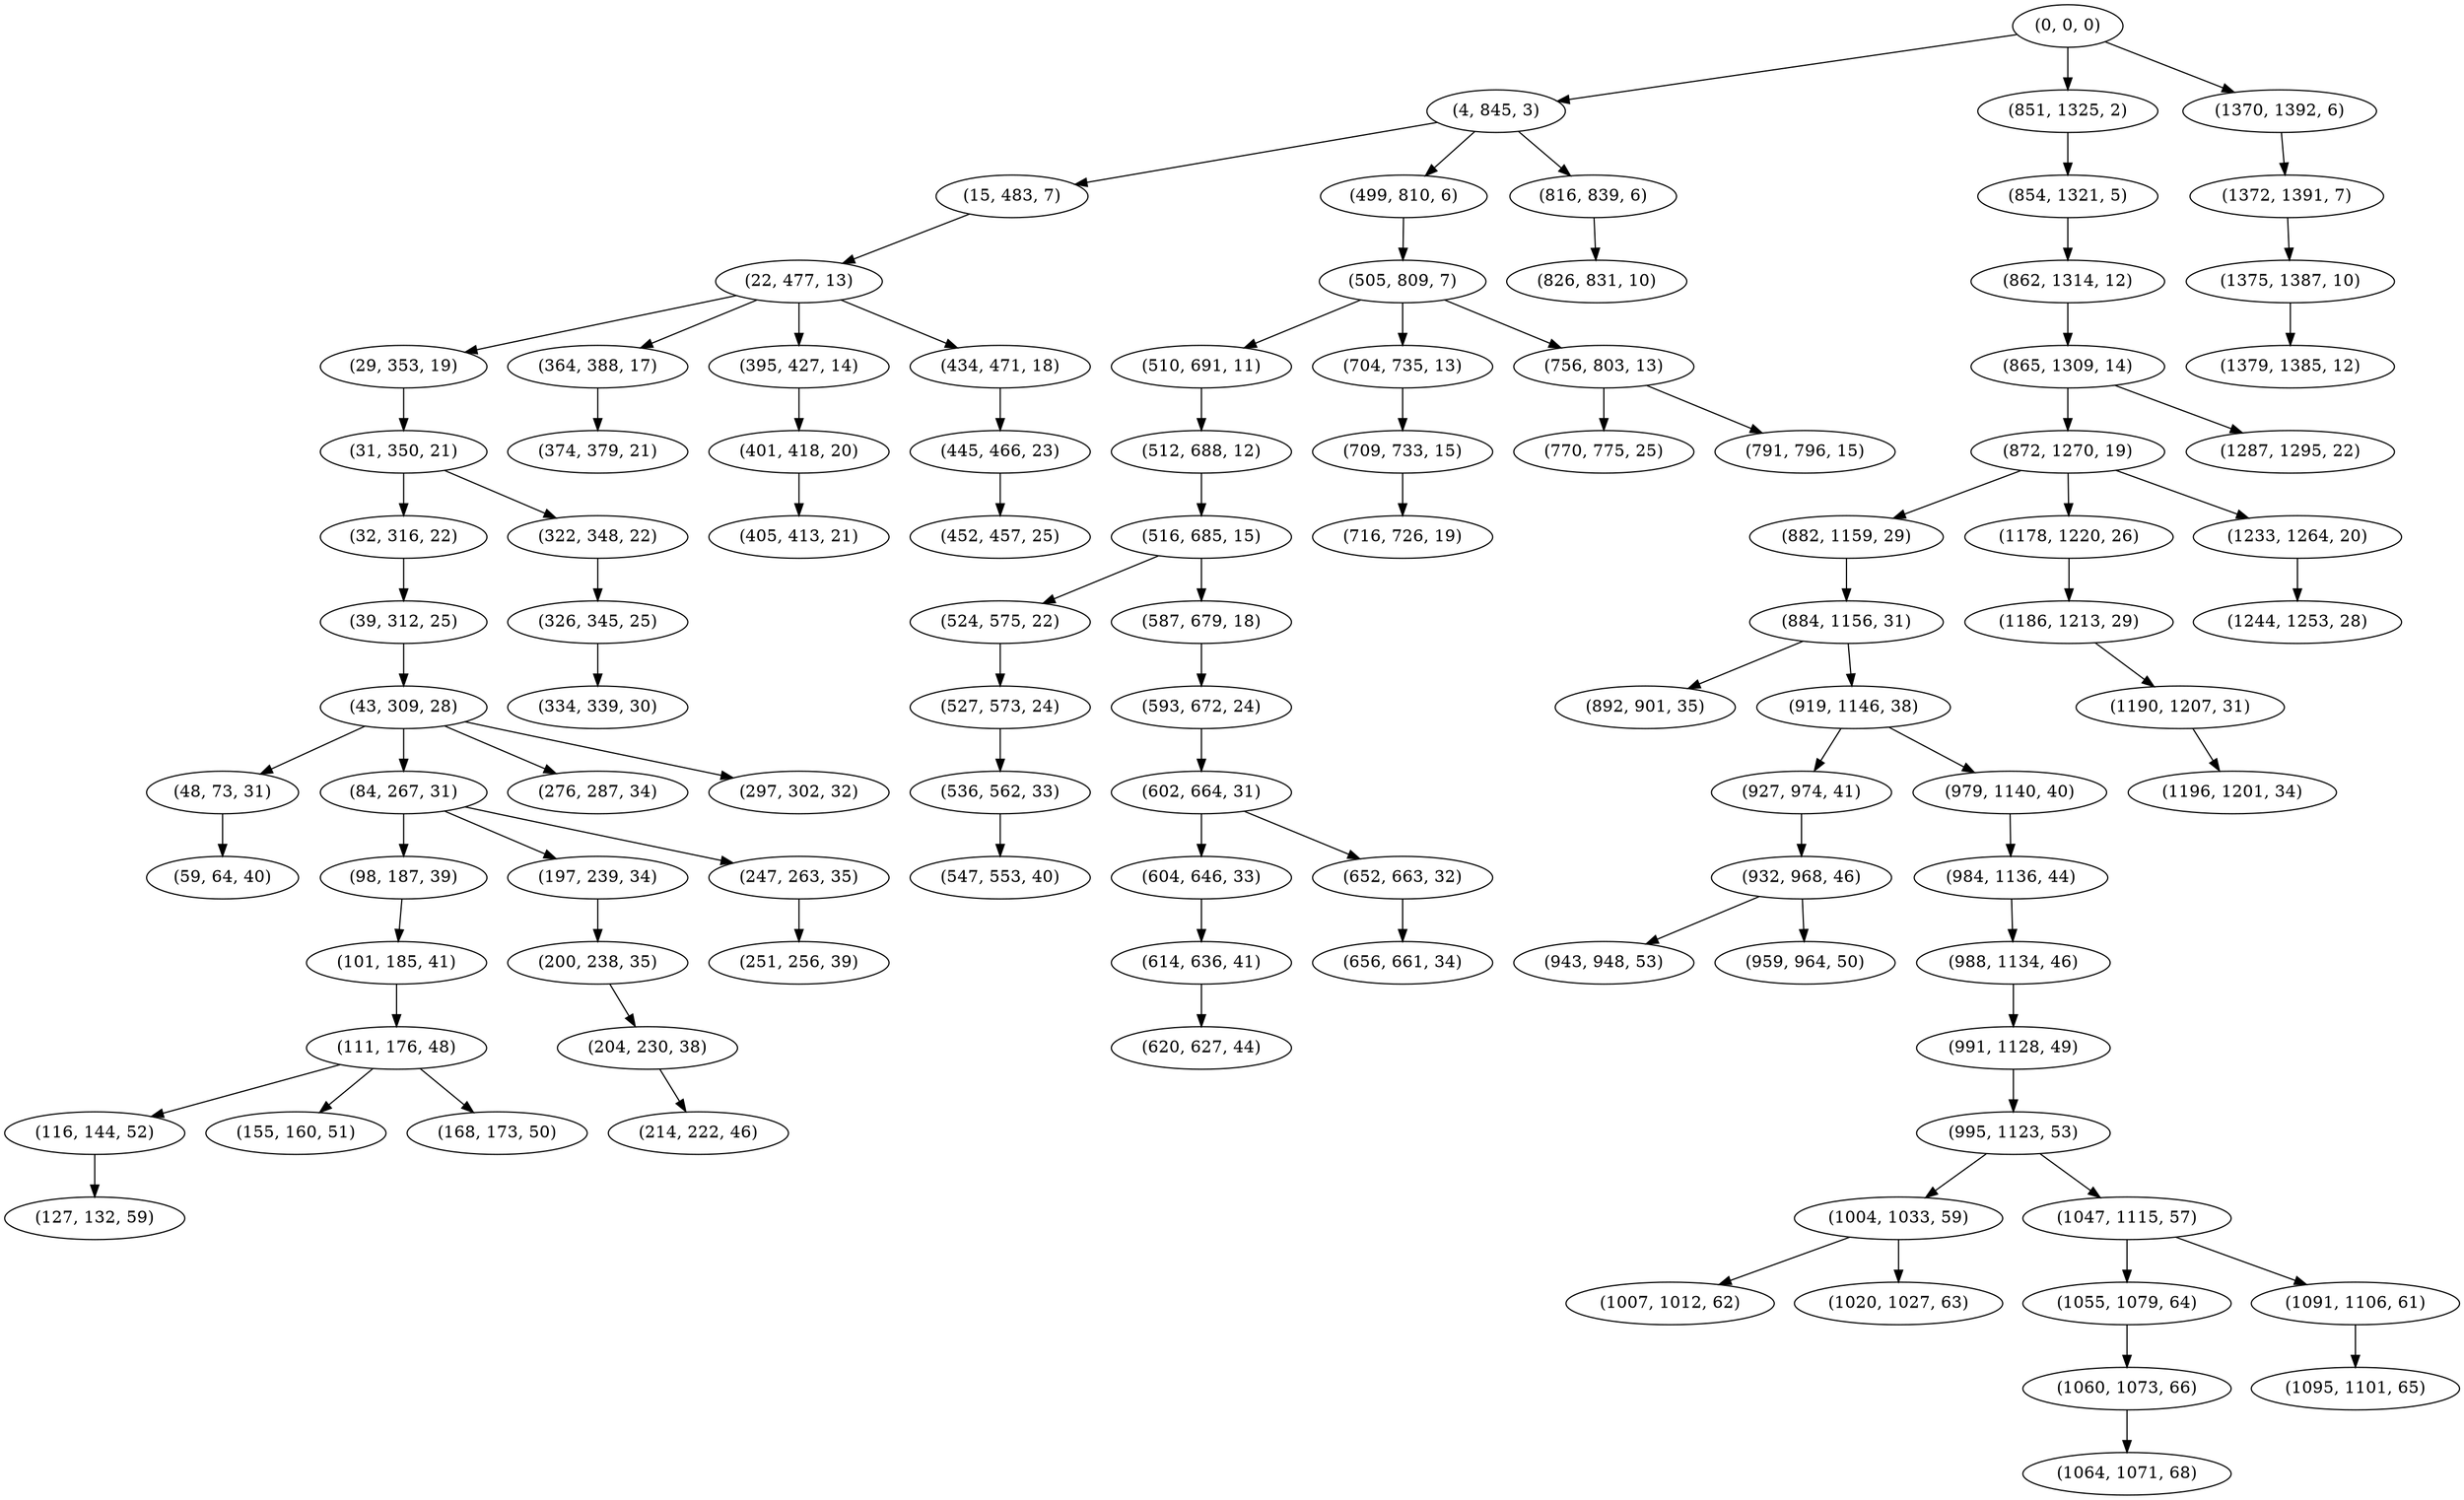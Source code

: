 digraph tree {
    "(0, 0, 0)";
    "(4, 845, 3)";
    "(15, 483, 7)";
    "(22, 477, 13)";
    "(29, 353, 19)";
    "(31, 350, 21)";
    "(32, 316, 22)";
    "(39, 312, 25)";
    "(43, 309, 28)";
    "(48, 73, 31)";
    "(59, 64, 40)";
    "(84, 267, 31)";
    "(98, 187, 39)";
    "(101, 185, 41)";
    "(111, 176, 48)";
    "(116, 144, 52)";
    "(127, 132, 59)";
    "(155, 160, 51)";
    "(168, 173, 50)";
    "(197, 239, 34)";
    "(200, 238, 35)";
    "(204, 230, 38)";
    "(214, 222, 46)";
    "(247, 263, 35)";
    "(251, 256, 39)";
    "(276, 287, 34)";
    "(297, 302, 32)";
    "(322, 348, 22)";
    "(326, 345, 25)";
    "(334, 339, 30)";
    "(364, 388, 17)";
    "(374, 379, 21)";
    "(395, 427, 14)";
    "(401, 418, 20)";
    "(405, 413, 21)";
    "(434, 471, 18)";
    "(445, 466, 23)";
    "(452, 457, 25)";
    "(499, 810, 6)";
    "(505, 809, 7)";
    "(510, 691, 11)";
    "(512, 688, 12)";
    "(516, 685, 15)";
    "(524, 575, 22)";
    "(527, 573, 24)";
    "(536, 562, 33)";
    "(547, 553, 40)";
    "(587, 679, 18)";
    "(593, 672, 24)";
    "(602, 664, 31)";
    "(604, 646, 33)";
    "(614, 636, 41)";
    "(620, 627, 44)";
    "(652, 663, 32)";
    "(656, 661, 34)";
    "(704, 735, 13)";
    "(709, 733, 15)";
    "(716, 726, 19)";
    "(756, 803, 13)";
    "(770, 775, 25)";
    "(791, 796, 15)";
    "(816, 839, 6)";
    "(826, 831, 10)";
    "(851, 1325, 2)";
    "(854, 1321, 5)";
    "(862, 1314, 12)";
    "(865, 1309, 14)";
    "(872, 1270, 19)";
    "(882, 1159, 29)";
    "(884, 1156, 31)";
    "(892, 901, 35)";
    "(919, 1146, 38)";
    "(927, 974, 41)";
    "(932, 968, 46)";
    "(943, 948, 53)";
    "(959, 964, 50)";
    "(979, 1140, 40)";
    "(984, 1136, 44)";
    "(988, 1134, 46)";
    "(991, 1128, 49)";
    "(995, 1123, 53)";
    "(1004, 1033, 59)";
    "(1007, 1012, 62)";
    "(1020, 1027, 63)";
    "(1047, 1115, 57)";
    "(1055, 1079, 64)";
    "(1060, 1073, 66)";
    "(1064, 1071, 68)";
    "(1091, 1106, 61)";
    "(1095, 1101, 65)";
    "(1178, 1220, 26)";
    "(1186, 1213, 29)";
    "(1190, 1207, 31)";
    "(1196, 1201, 34)";
    "(1233, 1264, 20)";
    "(1244, 1253, 28)";
    "(1287, 1295, 22)";
    "(1370, 1392, 6)";
    "(1372, 1391, 7)";
    "(1375, 1387, 10)";
    "(1379, 1385, 12)";
    "(0, 0, 0)" -> "(4, 845, 3)";
    "(0, 0, 0)" -> "(851, 1325, 2)";
    "(0, 0, 0)" -> "(1370, 1392, 6)";
    "(4, 845, 3)" -> "(15, 483, 7)";
    "(4, 845, 3)" -> "(499, 810, 6)";
    "(4, 845, 3)" -> "(816, 839, 6)";
    "(15, 483, 7)" -> "(22, 477, 13)";
    "(22, 477, 13)" -> "(29, 353, 19)";
    "(22, 477, 13)" -> "(364, 388, 17)";
    "(22, 477, 13)" -> "(395, 427, 14)";
    "(22, 477, 13)" -> "(434, 471, 18)";
    "(29, 353, 19)" -> "(31, 350, 21)";
    "(31, 350, 21)" -> "(32, 316, 22)";
    "(31, 350, 21)" -> "(322, 348, 22)";
    "(32, 316, 22)" -> "(39, 312, 25)";
    "(39, 312, 25)" -> "(43, 309, 28)";
    "(43, 309, 28)" -> "(48, 73, 31)";
    "(43, 309, 28)" -> "(84, 267, 31)";
    "(43, 309, 28)" -> "(276, 287, 34)";
    "(43, 309, 28)" -> "(297, 302, 32)";
    "(48, 73, 31)" -> "(59, 64, 40)";
    "(84, 267, 31)" -> "(98, 187, 39)";
    "(84, 267, 31)" -> "(197, 239, 34)";
    "(84, 267, 31)" -> "(247, 263, 35)";
    "(98, 187, 39)" -> "(101, 185, 41)";
    "(101, 185, 41)" -> "(111, 176, 48)";
    "(111, 176, 48)" -> "(116, 144, 52)";
    "(111, 176, 48)" -> "(155, 160, 51)";
    "(111, 176, 48)" -> "(168, 173, 50)";
    "(116, 144, 52)" -> "(127, 132, 59)";
    "(197, 239, 34)" -> "(200, 238, 35)";
    "(200, 238, 35)" -> "(204, 230, 38)";
    "(204, 230, 38)" -> "(214, 222, 46)";
    "(247, 263, 35)" -> "(251, 256, 39)";
    "(322, 348, 22)" -> "(326, 345, 25)";
    "(326, 345, 25)" -> "(334, 339, 30)";
    "(364, 388, 17)" -> "(374, 379, 21)";
    "(395, 427, 14)" -> "(401, 418, 20)";
    "(401, 418, 20)" -> "(405, 413, 21)";
    "(434, 471, 18)" -> "(445, 466, 23)";
    "(445, 466, 23)" -> "(452, 457, 25)";
    "(499, 810, 6)" -> "(505, 809, 7)";
    "(505, 809, 7)" -> "(510, 691, 11)";
    "(505, 809, 7)" -> "(704, 735, 13)";
    "(505, 809, 7)" -> "(756, 803, 13)";
    "(510, 691, 11)" -> "(512, 688, 12)";
    "(512, 688, 12)" -> "(516, 685, 15)";
    "(516, 685, 15)" -> "(524, 575, 22)";
    "(516, 685, 15)" -> "(587, 679, 18)";
    "(524, 575, 22)" -> "(527, 573, 24)";
    "(527, 573, 24)" -> "(536, 562, 33)";
    "(536, 562, 33)" -> "(547, 553, 40)";
    "(587, 679, 18)" -> "(593, 672, 24)";
    "(593, 672, 24)" -> "(602, 664, 31)";
    "(602, 664, 31)" -> "(604, 646, 33)";
    "(602, 664, 31)" -> "(652, 663, 32)";
    "(604, 646, 33)" -> "(614, 636, 41)";
    "(614, 636, 41)" -> "(620, 627, 44)";
    "(652, 663, 32)" -> "(656, 661, 34)";
    "(704, 735, 13)" -> "(709, 733, 15)";
    "(709, 733, 15)" -> "(716, 726, 19)";
    "(756, 803, 13)" -> "(770, 775, 25)";
    "(756, 803, 13)" -> "(791, 796, 15)";
    "(816, 839, 6)" -> "(826, 831, 10)";
    "(851, 1325, 2)" -> "(854, 1321, 5)";
    "(854, 1321, 5)" -> "(862, 1314, 12)";
    "(862, 1314, 12)" -> "(865, 1309, 14)";
    "(865, 1309, 14)" -> "(872, 1270, 19)";
    "(865, 1309, 14)" -> "(1287, 1295, 22)";
    "(872, 1270, 19)" -> "(882, 1159, 29)";
    "(872, 1270, 19)" -> "(1178, 1220, 26)";
    "(872, 1270, 19)" -> "(1233, 1264, 20)";
    "(882, 1159, 29)" -> "(884, 1156, 31)";
    "(884, 1156, 31)" -> "(892, 901, 35)";
    "(884, 1156, 31)" -> "(919, 1146, 38)";
    "(919, 1146, 38)" -> "(927, 974, 41)";
    "(919, 1146, 38)" -> "(979, 1140, 40)";
    "(927, 974, 41)" -> "(932, 968, 46)";
    "(932, 968, 46)" -> "(943, 948, 53)";
    "(932, 968, 46)" -> "(959, 964, 50)";
    "(979, 1140, 40)" -> "(984, 1136, 44)";
    "(984, 1136, 44)" -> "(988, 1134, 46)";
    "(988, 1134, 46)" -> "(991, 1128, 49)";
    "(991, 1128, 49)" -> "(995, 1123, 53)";
    "(995, 1123, 53)" -> "(1004, 1033, 59)";
    "(995, 1123, 53)" -> "(1047, 1115, 57)";
    "(1004, 1033, 59)" -> "(1007, 1012, 62)";
    "(1004, 1033, 59)" -> "(1020, 1027, 63)";
    "(1047, 1115, 57)" -> "(1055, 1079, 64)";
    "(1047, 1115, 57)" -> "(1091, 1106, 61)";
    "(1055, 1079, 64)" -> "(1060, 1073, 66)";
    "(1060, 1073, 66)" -> "(1064, 1071, 68)";
    "(1091, 1106, 61)" -> "(1095, 1101, 65)";
    "(1178, 1220, 26)" -> "(1186, 1213, 29)";
    "(1186, 1213, 29)" -> "(1190, 1207, 31)";
    "(1190, 1207, 31)" -> "(1196, 1201, 34)";
    "(1233, 1264, 20)" -> "(1244, 1253, 28)";
    "(1370, 1392, 6)" -> "(1372, 1391, 7)";
    "(1372, 1391, 7)" -> "(1375, 1387, 10)";
    "(1375, 1387, 10)" -> "(1379, 1385, 12)";
}

